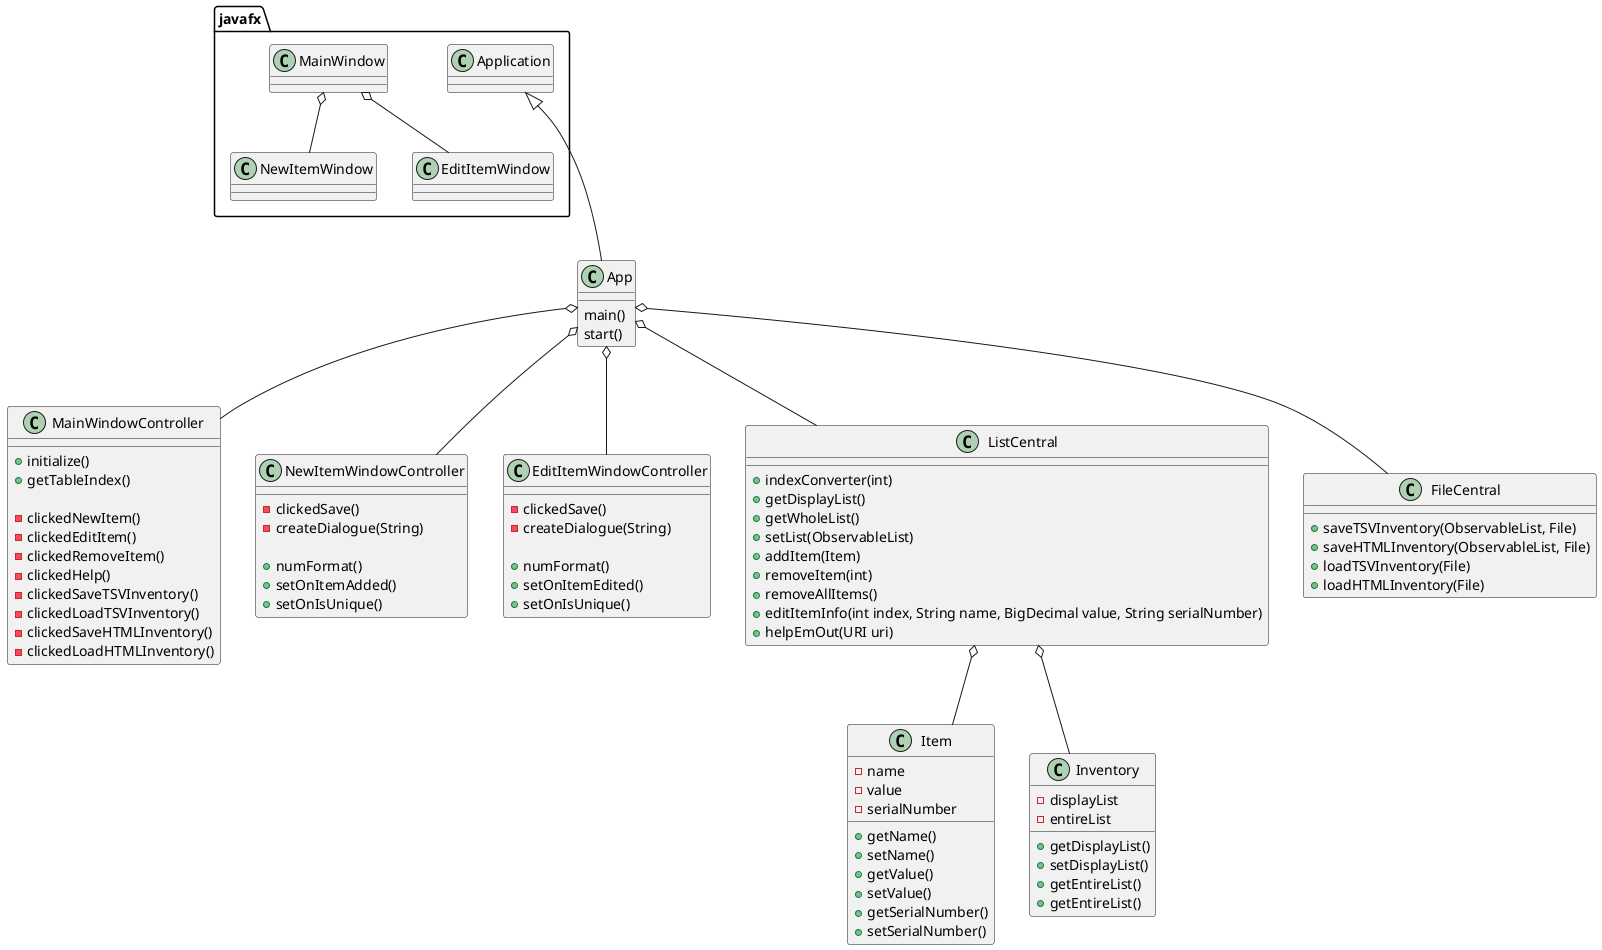 @startuml
'https://plantuml.com/class-diagram

class App {
    main()
    start()
}

class Item{
    -name
    -value
    -serialNumber

    +getName()
    +setName()
    +getValue()
    +setValue()
    +getSerialNumber()
    +setSerialNumber()
}

class Inventory{
    -displayList
    -entireList

    +getDisplayList()
    +setDisplayList()
    +getEntireList()
    +getEntireList()
}

class MainWindowController{
    +initialize()
    +getTableIndex()

    -clickedNewItem()
    -clickedEditItem()
    -clickedRemoveItem()
    -clickedHelp()
    -clickedSaveTSVInventory()
    -clickedLoadTSVInventory()
    -clickedSaveHTMLInventory()
    -clickedLoadHTMLInventory()
}

class NewItemWindowController{
    -clickedSave()
    -createDialogue(String)

    +numFormat()
    +setOnItemAdded()
    +setOnIsUnique()
}

class EditItemWindowController{
    -clickedSave()
    -createDialogue(String)

    +numFormat()
    +setOnItemEdited()
    +setOnIsUnique()
}

class ListCentral {
    +indexConverter(int)
    +getDisplayList()
    +getWholeList()
    +setList(ObservableList)
    +addItem(Item)
    +removeItem(int)
    +removeAllItems()
    +editItemInfo(int index, String name, BigDecimal value, String serialNumber)
    +helpEmOut(URI uri)
}

class FileCentral {
    +saveTSVInventory(ObservableList, File)
    +saveHTMLInventory(ObservableList, File)
    +loadTSVInventory(File)
    +loadHTMLInventory(File)
}

javafx.Application <|--- App
javafx.MainWindow o-- javafx.NewItemWindow
javafx.MainWindow o-- javafx.EditItemWindow

App o-- ListCentral
App o-- FileCentral
App o-- EditItemWindowController
App o-- NewItemWindowController
App o-- MainWindowController
ListCentral o-- Item
ListCentral o-- Inventory
@enduml